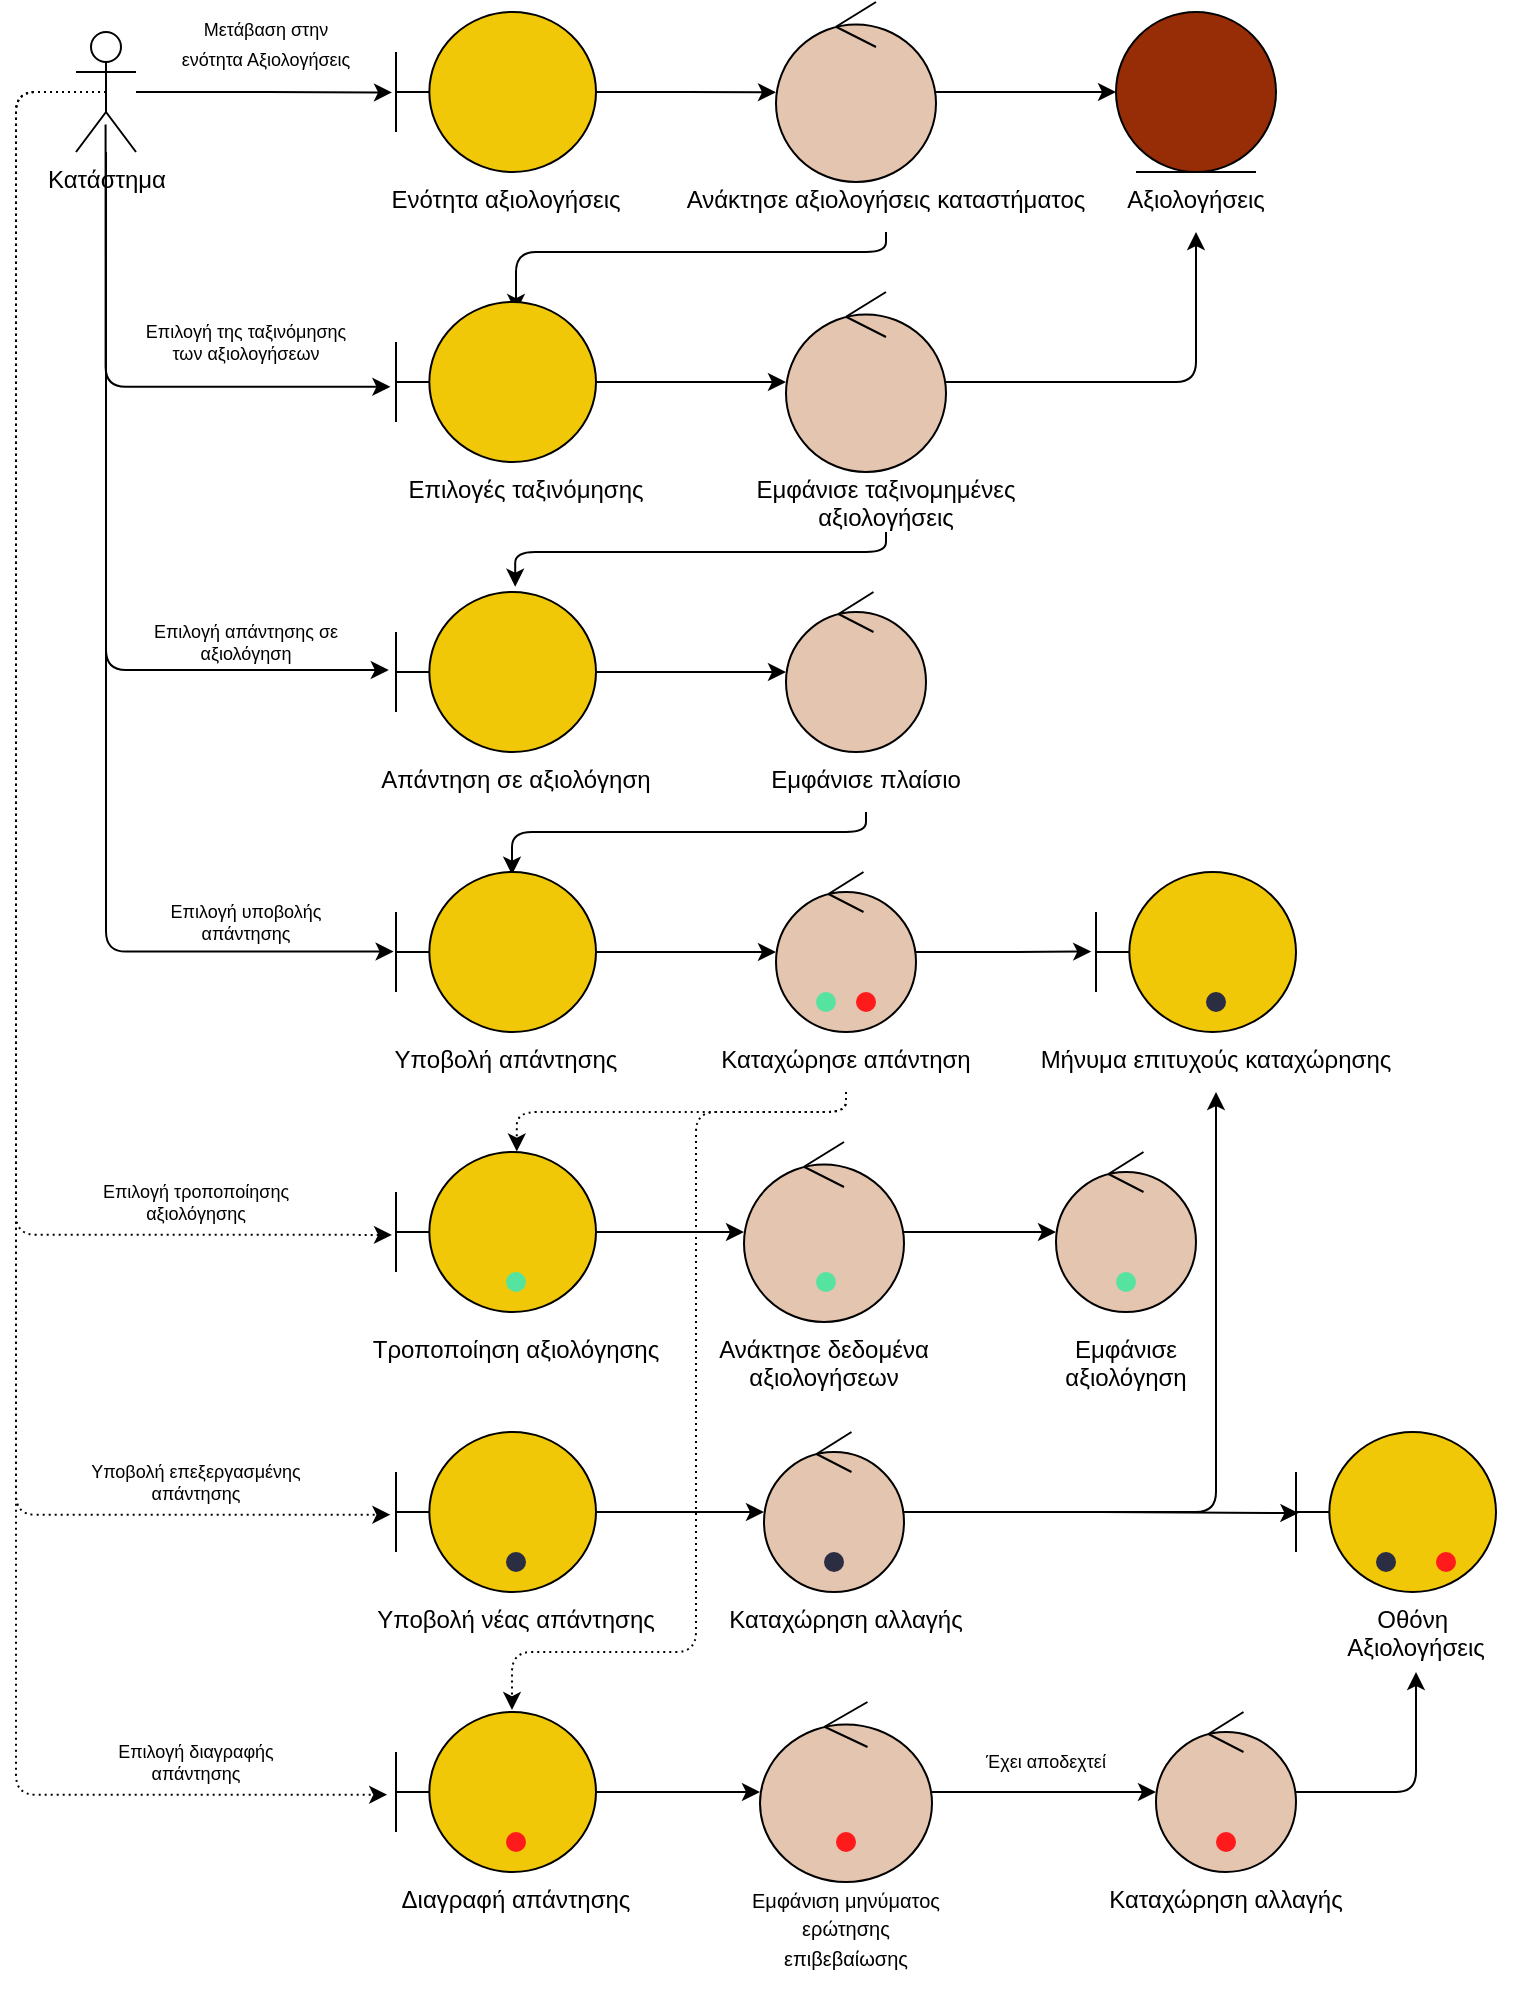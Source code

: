 <mxfile version="18.0.5" type="device"><diagram id="AdxF38VWy3-FA44VEDeO" name="Page-1"><mxGraphModel dx="1887" dy="1053" grid="1" gridSize="10" guides="1" tooltips="1" connect="1" arrows="1" fold="1" page="1" pageScale="1" pageWidth="827" pageHeight="1169" math="0" shadow="0"><root><mxCell id="0"/><mxCell id="1" parent="0"/><mxCell id="u4mXXUSTzIc0NxDRn5gy-13" style="edgeStyle=orthogonalEdgeStyle;rounded=0;orthogonalLoop=1;jettySize=auto;html=1;entryX=-0.02;entryY=0.503;entryDx=0;entryDy=0;entryPerimeter=0;" parent="1" source="u4mXXUSTzIc0NxDRn5gy-1" target="u4mXXUSTzIc0NxDRn5gy-2" edge="1"><mxGeometry relative="1" as="geometry"/></mxCell><mxCell id="u4mXXUSTzIc0NxDRn5gy-16" style="edgeStyle=orthogonalEdgeStyle;rounded=1;orthogonalLoop=1;jettySize=auto;html=1;entryX=-0.028;entryY=0.53;entryDx=0;entryDy=0;entryPerimeter=0;exitX=0.493;exitY=0.77;exitDx=0;exitDy=0;exitPerimeter=0;" parent="1" source="u4mXXUSTzIc0NxDRn5gy-1" target="u4mXXUSTzIc0NxDRn5gy-5" edge="1"><mxGeometry relative="1" as="geometry"><Array as="points"><mxPoint x="55" y="217"/></Array></mxGeometry></mxCell><mxCell id="u4mXXUSTzIc0NxDRn5gy-20" style="edgeStyle=orthogonalEdgeStyle;rounded=1;orthogonalLoop=1;jettySize=auto;html=1;entryX=-0.036;entryY=0.488;entryDx=0;entryDy=0;entryPerimeter=0;" parent="1" source="u4mXXUSTzIc0NxDRn5gy-1" target="u4mXXUSTzIc0NxDRn5gy-7" edge="1"><mxGeometry relative="1" as="geometry"><Array as="points"><mxPoint x="55" y="359"/></Array></mxGeometry></mxCell><mxCell id="u4mXXUSTzIc0NxDRn5gy-23" style="edgeStyle=orthogonalEdgeStyle;rounded=1;orthogonalLoop=1;jettySize=auto;html=1;entryX=-0.012;entryY=0.497;entryDx=0;entryDy=0;entryPerimeter=0;" parent="1" source="u4mXXUSTzIc0NxDRn5gy-1" target="u4mXXUSTzIc0NxDRn5gy-9" edge="1"><mxGeometry relative="1" as="geometry"><Array as="points"><mxPoint x="55" y="500"/></Array></mxGeometry></mxCell><mxCell id="u4mXXUSTzIc0NxDRn5gy-36" style="edgeStyle=orthogonalEdgeStyle;rounded=1;orthogonalLoop=1;jettySize=auto;html=1;entryX=-0.02;entryY=0.518;entryDx=0;entryDy=0;entryPerimeter=0;fontSize=12;fillColor=#ffe6cc;strokeColor=#000000;exitX=0.5;exitY=0.5;exitDx=0;exitDy=0;exitPerimeter=0;dashed=1;dashPattern=1 2;" parent="1" source="u4mXXUSTzIc0NxDRn5gy-1" target="u4mXXUSTzIc0NxDRn5gy-27" edge="1"><mxGeometry relative="1" as="geometry"><Array as="points"><mxPoint x="10" y="70"/><mxPoint x="10" y="641"/></Array></mxGeometry></mxCell><mxCell id="u4mXXUSTzIc0NxDRn5gy-39" style="edgeStyle=orthogonalEdgeStyle;rounded=1;orthogonalLoop=1;jettySize=auto;html=1;entryX=-0.028;entryY=0.517;entryDx=0;entryDy=0;entryPerimeter=0;fontSize=12;fillColor=#ffe6cc;strokeColor=#000000;dashed=1;dashPattern=1 2;" parent="1" source="u4mXXUSTzIc0NxDRn5gy-1" target="u4mXXUSTzIc0NxDRn5gy-30" edge="1"><mxGeometry relative="1" as="geometry"><Array as="points"><mxPoint x="10" y="70"/><mxPoint x="10" y="781"/></Array></mxGeometry></mxCell><mxCell id="u4mXXUSTzIc0NxDRn5gy-43" style="edgeStyle=orthogonalEdgeStyle;rounded=1;orthogonalLoop=1;jettySize=auto;html=1;entryX=-0.044;entryY=0.517;entryDx=0;entryDy=0;entryPerimeter=0;fontSize=12;fillColor=#ffe6cc;strokeColor=#000000;dashed=1;dashPattern=1 2;" parent="1" source="u4mXXUSTzIc0NxDRn5gy-1" target="u4mXXUSTzIc0NxDRn5gy-33" edge="1"><mxGeometry relative="1" as="geometry"><Array as="points"><mxPoint x="10" y="70"/><mxPoint x="10" y="921"/></Array></mxGeometry></mxCell><mxCell id="u4mXXUSTzIc0NxDRn5gy-1" value="Κατάστημα" style="shape=umlActor;verticalLabelPosition=bottom;verticalAlign=top;html=1;" parent="1" vertex="1"><mxGeometry x="40" y="40" width="30" height="60" as="geometry"/></mxCell><mxCell id="u4mXXUSTzIc0NxDRn5gy-14" style="edgeStyle=orthogonalEdgeStyle;rounded=0;orthogonalLoop=1;jettySize=auto;html=1;entryX=0;entryY=0.502;entryDx=0;entryDy=0;entryPerimeter=0;" parent="1" source="u4mXXUSTzIc0NxDRn5gy-2" target="u4mXXUSTzIc0NxDRn5gy-3" edge="1"><mxGeometry relative="1" as="geometry"/></mxCell><mxCell id="u4mXXUSTzIc0NxDRn5gy-2" value="" style="shape=umlBoundary;whiteSpace=wrap;html=1;fillColor=#F0C808;" parent="1" vertex="1"><mxGeometry x="200" y="30" width="100" height="80" as="geometry"/></mxCell><mxCell id="u4mXXUSTzIc0NxDRn5gy-15" style="edgeStyle=orthogonalEdgeStyle;rounded=0;orthogonalLoop=1;jettySize=auto;html=1;entryX=0;entryY=0.5;entryDx=0;entryDy=0;" parent="1" source="u4mXXUSTzIc0NxDRn5gy-3" target="u4mXXUSTzIc0NxDRn5gy-4" edge="1"><mxGeometry relative="1" as="geometry"/></mxCell><mxCell id="u4mXXUSTzIc0NxDRn5gy-18" style="edgeStyle=orthogonalEdgeStyle;rounded=1;orthogonalLoop=1;jettySize=auto;html=1;entryX=0.6;entryY=0.063;entryDx=0;entryDy=0;entryPerimeter=0;exitX=0.5;exitY=1;exitDx=0;exitDy=0;" parent="1" source="ITA66IK7skf4QWNl92bm-4" target="u4mXXUSTzIc0NxDRn5gy-5" edge="1"><mxGeometry relative="1" as="geometry"><Array as="points"><mxPoint x="445" y="150"/><mxPoint x="260" y="150"/></Array></mxGeometry></mxCell><mxCell id="u4mXXUSTzIc0NxDRn5gy-3" value="" style="ellipse;shape=umlControl;whiteSpace=wrap;html=1;fillColor=#E4C5AF;" parent="1" vertex="1"><mxGeometry x="390" y="25" width="80" height="90" as="geometry"/></mxCell><mxCell id="u4mXXUSTzIc0NxDRn5gy-4" value="" style="ellipse;shape=umlEntity;whiteSpace=wrap;html=1;fillColor=#972D07;" parent="1" vertex="1"><mxGeometry x="560" y="30" width="80" height="80" as="geometry"/></mxCell><mxCell id="u4mXXUSTzIc0NxDRn5gy-17" style="edgeStyle=orthogonalEdgeStyle;rounded=0;orthogonalLoop=1;jettySize=auto;html=1;" parent="1" source="u4mXXUSTzIc0NxDRn5gy-5" target="u4mXXUSTzIc0NxDRn5gy-6" edge="1"><mxGeometry relative="1" as="geometry"/></mxCell><mxCell id="u4mXXUSTzIc0NxDRn5gy-5" value="" style="shape=umlBoundary;whiteSpace=wrap;html=1;fillColor=#F0C808;" parent="1" vertex="1"><mxGeometry x="200" y="175" width="100" height="80" as="geometry"/></mxCell><mxCell id="u4mXXUSTzIc0NxDRn5gy-19" style="edgeStyle=orthogonalEdgeStyle;rounded=1;orthogonalLoop=1;jettySize=auto;html=1;entryX=0.5;entryY=1;entryDx=0;entryDy=0;" parent="1" source="u4mXXUSTzIc0NxDRn5gy-6" target="ITA66IK7skf4QWNl92bm-5" edge="1"><mxGeometry relative="1" as="geometry"/></mxCell><mxCell id="u4mXXUSTzIc0NxDRn5gy-22" style="edgeStyle=orthogonalEdgeStyle;rounded=1;orthogonalLoop=1;jettySize=auto;html=1;entryX=0.596;entryY=-0.033;entryDx=0;entryDy=0;entryPerimeter=0;" parent="1" target="u4mXXUSTzIc0NxDRn5gy-7" edge="1"><mxGeometry relative="1" as="geometry"><Array as="points"><mxPoint x="445" y="300"/><mxPoint x="260" y="300"/></Array><mxPoint x="445" y="290" as="sourcePoint"/></mxGeometry></mxCell><mxCell id="u4mXXUSTzIc0NxDRn5gy-6" value="" style="ellipse;shape=umlControl;whiteSpace=wrap;html=1;fillColor=#E4C5AF;" parent="1" vertex="1"><mxGeometry x="395" y="170" width="80" height="90" as="geometry"/></mxCell><mxCell id="u4mXXUSTzIc0NxDRn5gy-21" style="edgeStyle=orthogonalEdgeStyle;rounded=0;orthogonalLoop=1;jettySize=auto;html=1;" parent="1" source="u4mXXUSTzIc0NxDRn5gy-7" target="u4mXXUSTzIc0NxDRn5gy-8" edge="1"><mxGeometry relative="1" as="geometry"/></mxCell><mxCell id="u4mXXUSTzIc0NxDRn5gy-7" value="" style="shape=umlBoundary;whiteSpace=wrap;html=1;fillColor=#F0C808;" parent="1" vertex="1"><mxGeometry x="200" y="320" width="100" height="80" as="geometry"/></mxCell><mxCell id="u4mXXUSTzIc0NxDRn5gy-26" style="edgeStyle=orthogonalEdgeStyle;rounded=1;orthogonalLoop=1;jettySize=auto;html=1;entryX=0.58;entryY=0.017;entryDx=0;entryDy=0;entryPerimeter=0;exitX=0.5;exitY=1;exitDx=0;exitDy=0;" parent="1" source="ITA66IK7skf4QWNl92bm-7" target="u4mXXUSTzIc0NxDRn5gy-9" edge="1"><mxGeometry relative="1" as="geometry"><Array as="points"><mxPoint x="435" y="440"/><mxPoint x="258" y="440"/></Array></mxGeometry></mxCell><mxCell id="u4mXXUSTzIc0NxDRn5gy-8" value="" style="ellipse;shape=umlControl;whiteSpace=wrap;html=1;fillColor=#E4C5AF;" parent="1" vertex="1"><mxGeometry x="395" y="320" width="70" height="80" as="geometry"/></mxCell><mxCell id="u4mXXUSTzIc0NxDRn5gy-24" style="edgeStyle=orthogonalEdgeStyle;rounded=0;orthogonalLoop=1;jettySize=auto;html=1;" parent="1" source="u4mXXUSTzIc0NxDRn5gy-9" target="u4mXXUSTzIc0NxDRn5gy-10" edge="1"><mxGeometry relative="1" as="geometry"/></mxCell><mxCell id="u4mXXUSTzIc0NxDRn5gy-9" value="" style="shape=umlBoundary;whiteSpace=wrap;html=1;fillColor=#F0C808;" parent="1" vertex="1"><mxGeometry x="200" y="460" width="100" height="80" as="geometry"/></mxCell><mxCell id="u4mXXUSTzIc0NxDRn5gy-25" style="edgeStyle=orthogonalEdgeStyle;rounded=0;orthogonalLoop=1;jettySize=auto;html=1;entryX=-0.024;entryY=0.497;entryDx=0;entryDy=0;entryPerimeter=0;" parent="1" source="u4mXXUSTzIc0NxDRn5gy-10" target="u4mXXUSTzIc0NxDRn5gy-11" edge="1"><mxGeometry relative="1" as="geometry"/></mxCell><mxCell id="u4mXXUSTzIc0NxDRn5gy-47" style="edgeStyle=orthogonalEdgeStyle;rounded=1;orthogonalLoop=1;jettySize=auto;html=1;entryX=0.604;entryY=-0.003;entryDx=0;entryDy=0;entryPerimeter=0;fontSize=12;fillColor=#ffe6cc;strokeColor=#000000;exitX=0.5;exitY=1;exitDx=0;exitDy=0;dashed=1;dashPattern=1 2;" parent="1" source="ITA66IK7skf4QWNl92bm-9" target="u4mXXUSTzIc0NxDRn5gy-27" edge="1"><mxGeometry relative="1" as="geometry"><Array as="points"><mxPoint x="425" y="580"/><mxPoint x="260" y="580"/></Array></mxGeometry></mxCell><mxCell id="u4mXXUSTzIc0NxDRn5gy-48" style="edgeStyle=orthogonalEdgeStyle;rounded=1;orthogonalLoop=1;jettySize=auto;html=1;entryX=0.58;entryY=-0.012;entryDx=0;entryDy=0;entryPerimeter=0;fontSize=12;fillColor=#ffe6cc;strokeColor=#000000;exitX=0.5;exitY=1;exitDx=0;exitDy=0;dashed=1;dashPattern=1 2;" parent="1" source="ITA66IK7skf4QWNl92bm-9" target="u4mXXUSTzIc0NxDRn5gy-33" edge="1"><mxGeometry relative="1" as="geometry"><Array as="points"><mxPoint x="425" y="580"/><mxPoint x="350" y="580"/><mxPoint x="350" y="850"/><mxPoint x="258" y="850"/></Array></mxGeometry></mxCell><mxCell id="u4mXXUSTzIc0NxDRn5gy-10" value="" style="ellipse;shape=umlControl;whiteSpace=wrap;html=1;fillColor=#E4C5AF;" parent="1" vertex="1"><mxGeometry x="390" y="460" width="70" height="80" as="geometry"/></mxCell><mxCell id="u4mXXUSTzIc0NxDRn5gy-11" value="" style="shape=umlBoundary;whiteSpace=wrap;html=1;fillColor=#F0C808;" parent="1" vertex="1"><mxGeometry x="550" y="460" width="100" height="80" as="geometry"/></mxCell><mxCell id="u4mXXUSTzIc0NxDRn5gy-37" style="edgeStyle=orthogonalEdgeStyle;rounded=0;orthogonalLoop=1;jettySize=auto;html=1;fontSize=12;fillColor=#ffe6cc;strokeColor=#000000;" parent="1" source="u4mXXUSTzIc0NxDRn5gy-27" target="u4mXXUSTzIc0NxDRn5gy-28" edge="1"><mxGeometry relative="1" as="geometry"/></mxCell><mxCell id="u4mXXUSTzIc0NxDRn5gy-27" value="" style="shape=umlBoundary;whiteSpace=wrap;html=1;fillColor=#F0C808;strokeColor=#000000;" parent="1" vertex="1"><mxGeometry x="200" y="600" width="100" height="80" as="geometry"/></mxCell><mxCell id="u4mXXUSTzIc0NxDRn5gy-38" style="edgeStyle=orthogonalEdgeStyle;rounded=0;orthogonalLoop=1;jettySize=auto;html=1;fontSize=12;fillColor=#ffe6cc;strokeColor=#000000;" parent="1" source="u4mXXUSTzIc0NxDRn5gy-28" target="u4mXXUSTzIc0NxDRn5gy-29" edge="1"><mxGeometry relative="1" as="geometry"/></mxCell><mxCell id="u4mXXUSTzIc0NxDRn5gy-28" value="" style="ellipse;shape=umlControl;whiteSpace=wrap;html=1;fillColor=#E4C5AF;strokeColor=#000000;" parent="1" vertex="1"><mxGeometry x="374" y="595" width="80" height="90" as="geometry"/></mxCell><mxCell id="u4mXXUSTzIc0NxDRn5gy-29" value="" style="ellipse;shape=umlControl;whiteSpace=wrap;html=1;fillColor=#E4C5AF;strokeColor=#000000;" parent="1" vertex="1"><mxGeometry x="530" y="600" width="70" height="80" as="geometry"/></mxCell><mxCell id="u4mXXUSTzIc0NxDRn5gy-40" style="edgeStyle=orthogonalEdgeStyle;rounded=0;orthogonalLoop=1;jettySize=auto;html=1;fontSize=12;fillColor=#ffe6cc;strokeColor=#000000;" parent="1" source="u4mXXUSTzIc0NxDRn5gy-30" target="u4mXXUSTzIc0NxDRn5gy-31" edge="1"><mxGeometry relative="1" as="geometry"/></mxCell><mxCell id="u4mXXUSTzIc0NxDRn5gy-30" value="" style="shape=umlBoundary;whiteSpace=wrap;html=1;fillColor=#F0C808;strokeColor=#000000;" parent="1" vertex="1"><mxGeometry x="200" y="740" width="100" height="80" as="geometry"/></mxCell><mxCell id="u4mXXUSTzIc0NxDRn5gy-41" style="edgeStyle=orthogonalEdgeStyle;rounded=1;orthogonalLoop=1;jettySize=auto;html=1;entryX=0.5;entryY=1;entryDx=0;entryDy=0;fontSize=12;fillColor=#ffe6cc;strokeColor=#000000;" parent="1" source="u4mXXUSTzIc0NxDRn5gy-31" target="ITA66IK7skf4QWNl92bm-10" edge="1"><mxGeometry relative="1" as="geometry"/></mxCell><mxCell id="u4mXXUSTzIc0NxDRn5gy-42" style="edgeStyle=orthogonalEdgeStyle;rounded=0;orthogonalLoop=1;jettySize=auto;html=1;entryX=0.012;entryY=0.507;entryDx=0;entryDy=0;entryPerimeter=0;fontSize=12;fillColor=#ffe6cc;strokeColor=#000000;" parent="1" source="u4mXXUSTzIc0NxDRn5gy-31" target="u4mXXUSTzIc0NxDRn5gy-32" edge="1"><mxGeometry relative="1" as="geometry"/></mxCell><mxCell id="u4mXXUSTzIc0NxDRn5gy-31" value="" style="ellipse;shape=umlControl;whiteSpace=wrap;html=1;fillColor=#E4C5AF;strokeColor=#000000;" parent="1" vertex="1"><mxGeometry x="384" y="740" width="70" height="80" as="geometry"/></mxCell><mxCell id="u4mXXUSTzIc0NxDRn5gy-32" value="" style="shape=umlBoundary;whiteSpace=wrap;html=1;fillColor=#F0C808;strokeColor=#000000;" parent="1" vertex="1"><mxGeometry x="650" y="740" width="100" height="80" as="geometry"/></mxCell><mxCell id="u4mXXUSTzIc0NxDRn5gy-44" style="edgeStyle=orthogonalEdgeStyle;rounded=0;orthogonalLoop=1;jettySize=auto;html=1;fontSize=12;fillColor=#ffe6cc;strokeColor=#000000;" parent="1" source="u4mXXUSTzIc0NxDRn5gy-33" target="u4mXXUSTzIc0NxDRn5gy-34" edge="1"><mxGeometry relative="1" as="geometry"/></mxCell><mxCell id="u4mXXUSTzIc0NxDRn5gy-33" value="" style="shape=umlBoundary;whiteSpace=wrap;html=1;fillColor=#F0C808;strokeColor=#000000;" parent="1" vertex="1"><mxGeometry x="200" y="880" width="100" height="80" as="geometry"/></mxCell><mxCell id="u4mXXUSTzIc0NxDRn5gy-45" style="edgeStyle=orthogonalEdgeStyle;rounded=0;orthogonalLoop=1;jettySize=auto;html=1;fontSize=12;fillColor=#ffe6cc;strokeColor=#000000;" parent="1" source="u4mXXUSTzIc0NxDRn5gy-34" target="u4mXXUSTzIc0NxDRn5gy-35" edge="1"><mxGeometry relative="1" as="geometry"/></mxCell><mxCell id="u4mXXUSTzIc0NxDRn5gy-34" value="" style="ellipse;shape=umlControl;whiteSpace=wrap;html=1;fillColor=#E4C5AF;strokeColor=#000000;" parent="1" vertex="1"><mxGeometry x="382" y="875" width="86" height="90" as="geometry"/></mxCell><mxCell id="u4mXXUSTzIc0NxDRn5gy-46" style="edgeStyle=orthogonalEdgeStyle;rounded=1;orthogonalLoop=1;jettySize=auto;html=1;entryX=0.5;entryY=1;entryDx=0;entryDy=0;fontSize=12;fillColor=#ffe6cc;strokeColor=#000000;" parent="1" source="u4mXXUSTzIc0NxDRn5gy-35" target="ITA66IK7skf4QWNl92bm-16" edge="1"><mxGeometry relative="1" as="geometry"><Array as="points"><mxPoint x="710" y="920"/></Array></mxGeometry></mxCell><mxCell id="u4mXXUSTzIc0NxDRn5gy-35" value="" style="ellipse;shape=umlControl;whiteSpace=wrap;html=1;fontSize=10;fillColor=#E4C5AF;strokeColor=#000000;" parent="1" vertex="1"><mxGeometry x="580" y="880" width="70" height="80" as="geometry"/></mxCell><mxCell id="u4mXXUSTzIc0NxDRn5gy-49" value="&lt;font style=&quot;font-size: 9px&quot;&gt;Μετάβαση στην ενότητα Αξιολογήσεις&lt;/font&gt;" style="text;html=1;strokeColor=none;fillColor=none;align=center;verticalAlign=middle;whiteSpace=wrap;rounded=0;fontSize=12;" parent="1" vertex="1"><mxGeometry x="90" y="30" width="90" height="30" as="geometry"/></mxCell><mxCell id="u4mXXUSTzIc0NxDRn5gy-50" value="Επιλογή της ταξινόμησης των αξιολογήσεων" style="text;html=1;strokeColor=none;fillColor=none;align=center;verticalAlign=middle;whiteSpace=wrap;rounded=0;fontSize=9;" parent="1" vertex="1"><mxGeometry x="70" y="180" width="110" height="30" as="geometry"/></mxCell><mxCell id="u4mXXUSTzIc0NxDRn5gy-51" value="Επιλογή απάντησης σε αξιολόγηση" style="text;html=1;strokeColor=none;fillColor=none;align=center;verticalAlign=middle;whiteSpace=wrap;rounded=0;fontSize=9;" parent="1" vertex="1"><mxGeometry x="75" y="330" width="100" height="30" as="geometry"/></mxCell><mxCell id="u4mXXUSTzIc0NxDRn5gy-52" value="Επιλογή υποβολής απάντησης" style="text;html=1;strokeColor=none;fillColor=none;align=center;verticalAlign=middle;whiteSpace=wrap;rounded=0;fontSize=9;" parent="1" vertex="1"><mxGeometry x="70" y="470" width="110" height="30" as="geometry"/></mxCell><mxCell id="u4mXXUSTzIc0NxDRn5gy-53" value="Επιλογή τροποποίησης αξιολόγησης" style="text;html=1;strokeColor=none;fillColor=none;align=center;verticalAlign=middle;whiteSpace=wrap;rounded=0;fontSize=9;" parent="1" vertex="1"><mxGeometry x="50" y="610" width="100" height="30" as="geometry"/></mxCell><mxCell id="u4mXXUSTzIc0NxDRn5gy-54" value="Υποβολή επεξεργασμένης απάντησης" style="text;html=1;strokeColor=none;fillColor=none;align=center;verticalAlign=middle;whiteSpace=wrap;rounded=0;fontSize=9;" parent="1" vertex="1"><mxGeometry x="40" y="750" width="120" height="30" as="geometry"/></mxCell><mxCell id="u4mXXUSTzIc0NxDRn5gy-55" value="Επιλογή διαγραφής απάντησης" style="text;html=1;strokeColor=none;fillColor=none;align=center;verticalAlign=middle;whiteSpace=wrap;rounded=0;fontSize=9;" parent="1" vertex="1"><mxGeometry x="40" y="890" width="120" height="30" as="geometry"/></mxCell><mxCell id="u4mXXUSTzIc0NxDRn5gy-56" value="Έχει αποδεχτεί" style="text;html=1;strokeColor=none;fillColor=none;align=center;verticalAlign=middle;whiteSpace=wrap;rounded=0;fontSize=9;" parent="1" vertex="1"><mxGeometry x="490" y="890" width="70" height="30" as="geometry"/></mxCell><mxCell id="ITA66IK7skf4QWNl92bm-1" value="&lt;meta charset=&quot;utf-8&quot;&gt;&lt;span style=&quot;color: rgb(0, 0, 0); font-family: helvetica; font-size: 12px; font-style: normal; font-weight: 400; letter-spacing: normal; text-indent: 0px; text-transform: none; word-spacing: 0px; display: inline; float: none;&quot;&gt;Ενότητα αξιολογήσεις&lt;/span&gt;" style="text;whiteSpace=wrap;html=1;align=center;labelBackgroundColor=none;" parent="1" vertex="1"><mxGeometry x="180" y="110" width="150" height="30" as="geometry"/></mxCell><mxCell id="ITA66IK7skf4QWNl92bm-2" value="&lt;meta charset=&quot;utf-8&quot;&gt;&lt;span style=&quot;color: rgb(0, 0, 0); font-family: helvetica; font-size: 12px; font-style: normal; font-weight: 400; letter-spacing: normal; text-indent: 0px; text-transform: none; word-spacing: 0px; display: inline; float: none;&quot;&gt;Επιλογές ταξινόμησης&lt;/span&gt;" style="text;whiteSpace=wrap;html=1;align=center;labelBackgroundColor=none;" parent="1" vertex="1"><mxGeometry x="190" y="255" width="150" height="30" as="geometry"/></mxCell><mxCell id="ITA66IK7skf4QWNl92bm-3" value="&lt;meta charset=&quot;utf-8&quot;&gt;&lt;span style=&quot;color: rgb(0, 0, 0); font-family: helvetica; font-size: 12px; font-style: normal; font-weight: 400; letter-spacing: normal; text-indent: 0px; text-transform: none; word-spacing: 0px; display: inline; float: none;&quot;&gt;Απάντηση σε αξιολόγηση&lt;/span&gt;" style="text;whiteSpace=wrap;html=1;align=center;labelBackgroundColor=none;" parent="1" vertex="1"><mxGeometry x="175" y="400" width="170" height="30" as="geometry"/></mxCell><mxCell id="ITA66IK7skf4QWNl92bm-4" value="&lt;meta charset=&quot;utf-8&quot;&gt;&lt;span style=&quot;color: rgb(0, 0, 0); font-family: helvetica; font-size: 12px; font-style: normal; font-weight: 400; letter-spacing: normal; text-indent: 0px; text-transform: none; word-spacing: 0px; display: inline; float: none;&quot;&gt;Ανάκτησε αξιολογήσεις καταστήματος&lt;/span&gt;" style="text;whiteSpace=wrap;html=1;align=center;labelBackgroundColor=none;" parent="1" vertex="1"><mxGeometry x="320" y="110" width="250" height="30" as="geometry"/></mxCell><mxCell id="ITA66IK7skf4QWNl92bm-5" value="&lt;meta charset=&quot;utf-8&quot;&gt;&lt;span style=&quot;color: rgb(0, 0, 0); font-family: helvetica; font-size: 12px; font-style: normal; font-weight: 400; letter-spacing: normal; text-indent: 0px; text-transform: none; word-spacing: 0px; display: inline; float: none;&quot;&gt;Αξιολογήσεις&lt;/span&gt;" style="text;whiteSpace=wrap;html=1;align=center;labelBackgroundColor=none;" parent="1" vertex="1"><mxGeometry x="550" y="110" width="100" height="30" as="geometry"/></mxCell><mxCell id="ITA66IK7skf4QWNl92bm-6" value="&lt;span style=&quot;color: rgb(0 , 0 , 0) ; font-family: &amp;#34;helvetica&amp;#34; ; font-size: 12px ; font-style: normal ; font-weight: 400 ; letter-spacing: normal ; text-indent: 0px ; text-transform: none ; word-spacing: 0px ; display: inline ; float: none&quot;&gt;Εμφάνισε ταξινομημένες&lt;br&gt;αξιολογήσεις&lt;/span&gt;" style="text;whiteSpace=wrap;html=1;align=center;labelBackgroundColor=none;" parent="1" vertex="1"><mxGeometry x="320" y="255" width="250" height="30" as="geometry"/></mxCell><mxCell id="ITA66IK7skf4QWNl92bm-7" value="&lt;meta charset=&quot;utf-8&quot;&gt;&lt;span style=&quot;color: rgb(0, 0, 0); font-family: helvetica; font-size: 12px; font-style: normal; font-weight: 400; letter-spacing: normal; text-indent: 0px; text-transform: none; word-spacing: 0px; display: inline; float: none;&quot;&gt;Εμφάνισε πλαίσιο&lt;/span&gt;" style="text;whiteSpace=wrap;html=1;align=center;labelBackgroundColor=none;" parent="1" vertex="1"><mxGeometry x="370" y="400" width="130" height="30" as="geometry"/></mxCell><mxCell id="ITA66IK7skf4QWNl92bm-8" value="&lt;meta charset=&quot;utf-8&quot;&gt;&lt;span style=&quot;color: rgb(0, 0, 0); font-family: helvetica; font-size: 12px; font-style: normal; font-weight: 400; letter-spacing: normal; text-indent: 0px; text-transform: none; word-spacing: 0px; display: inline; float: none;&quot;&gt;Υποβολή απάντησης&lt;/span&gt;" style="text;whiteSpace=wrap;html=1;align=center;labelBackgroundColor=none;" parent="1" vertex="1"><mxGeometry x="185" y="540" width="140" height="30" as="geometry"/></mxCell><mxCell id="ITA66IK7skf4QWNl92bm-9" value="&lt;meta charset=&quot;utf-8&quot;&gt;&lt;span style=&quot;color: rgb(0, 0, 0); font-family: helvetica; font-size: 12px; font-style: normal; font-weight: 400; letter-spacing: normal; text-indent: 0px; text-transform: none; word-spacing: 0px; display: inline; float: none;&quot;&gt;Καταχώρησε απάντηση&lt;/span&gt;" style="text;whiteSpace=wrap;html=1;align=center;labelBackgroundColor=none;" parent="1" vertex="1"><mxGeometry x="345" y="540" width="160" height="30" as="geometry"/></mxCell><mxCell id="ITA66IK7skf4QWNl92bm-10" value="&lt;meta charset=&quot;utf-8&quot;&gt;&lt;span style=&quot;color: rgb(0, 0, 0); font-family: helvetica; font-size: 12px; font-style: normal; font-weight: 400; letter-spacing: normal; text-indent: 0px; text-transform: none; word-spacing: 0px; display: inline; float: none;&quot;&gt;Μήνυμα επιτυχούς καταχώρησης&lt;/span&gt;" style="text;whiteSpace=wrap;html=1;align=center;labelBackgroundColor=none;" parent="1" vertex="1"><mxGeometry x="500" y="540" width="220" height="30" as="geometry"/></mxCell><mxCell id="ITA66IK7skf4QWNl92bm-11" value="&lt;meta charset=&quot;utf-8&quot;&gt;&lt;span style=&quot;color: rgb(0, 0, 0); font-family: helvetica; font-size: 12px; font-style: normal; font-weight: 400; letter-spacing: normal; text-indent: 0px; text-transform: none; word-spacing: 0px; display: inline; float: none;&quot;&gt;Τροποποίηση αξιολόγησης&lt;/span&gt;" style="text;whiteSpace=wrap;html=1;align=center;labelBackgroundColor=none;strokeColor=none;" parent="1" vertex="1"><mxGeometry x="170" y="685" width="180" height="30" as="geometry"/></mxCell><mxCell id="ITA66IK7skf4QWNl92bm-12" value="&lt;span style=&quot;color: rgb(0, 0, 0); font-family: helvetica; font-size: 12px; font-style: normal; font-weight: 400; letter-spacing: normal; text-indent: 0px; text-transform: none; word-spacing: 0px; display: inline; float: none;&quot;&gt;Ανάκτησε δεδομένα&lt;br&gt;αξιολογήσεων&lt;/span&gt;" style="text;whiteSpace=wrap;html=1;align=center;labelBackgroundColor=none;strokeColor=none;" parent="1" vertex="1"><mxGeometry x="299" y="685" width="230" height="30" as="geometry"/></mxCell><mxCell id="ITA66IK7skf4QWNl92bm-13" value="&lt;span style=&quot;color: rgb(0 , 0 , 0) ; font-family: &amp;#34;helvetica&amp;#34; ; font-size: 12px ; font-style: normal ; font-weight: 400 ; letter-spacing: normal ; text-indent: 0px ; text-transform: none ; word-spacing: 0px ; display: inline ; float: none&quot;&gt;Εμφάνισε &lt;br&gt;αξιολόγηση&lt;/span&gt;" style="text;whiteSpace=wrap;html=1;align=center;labelBackgroundColor=none;strokeColor=none;" parent="1" vertex="1"><mxGeometry x="490" y="685" width="150" height="30" as="geometry"/></mxCell><mxCell id="ITA66IK7skf4QWNl92bm-14" value="&lt;meta charset=&quot;utf-8&quot;&gt;&lt;span style=&quot;color: rgb(0, 0, 0); font-family: helvetica; font-size: 12px; font-style: normal; font-weight: 400; letter-spacing: normal; text-indent: 0px; text-transform: none; word-spacing: 0px; display: inline; float: none;&quot;&gt;Υποβολή νέας απάντησης&lt;/span&gt;" style="text;whiteSpace=wrap;html=1;align=center;labelBackgroundColor=none;strokeColor=none;" parent="1" vertex="1"><mxGeometry x="175" y="820" width="170" height="30" as="geometry"/></mxCell><mxCell id="ITA66IK7skf4QWNl92bm-15" value="&lt;meta charset=&quot;utf-8&quot;&gt;&lt;span style=&quot;color: rgb(0, 0, 0); font-family: helvetica; font-size: 12px; font-style: normal; font-weight: 400; letter-spacing: normal; text-indent: 0px; text-transform: none; word-spacing: 0px; display: inline; float: none;&quot;&gt;Καταχώρηση αλλαγής&lt;/span&gt;" style="text;whiteSpace=wrap;html=1;align=center;labelBackgroundColor=none;strokeColor=none;" parent="1" vertex="1"><mxGeometry x="350" y="820" width="150" height="30" as="geometry"/></mxCell><mxCell id="ITA66IK7skf4QWNl92bm-16" value="&lt;meta charset=&quot;utf-8&quot;&gt;&lt;span style=&quot;color: rgb(0, 0, 0); font-family: helvetica; font-size: 12px; font-style: normal; font-weight: 400; letter-spacing: normal; text-indent: 0px; text-transform: none; word-spacing: 0px; display: inline; float: none;&quot;&gt;Οθόνη&amp;nbsp;&lt;/span&gt;&lt;br style=&quot;color: rgb(0, 0, 0); font-family: helvetica; font-size: 12px; font-style: normal; font-weight: 400; letter-spacing: normal; text-indent: 0px; text-transform: none; word-spacing: 0px;&quot;&gt;&lt;span style=&quot;color: rgb(0, 0, 0); font-family: helvetica; font-size: 12px; font-style: normal; font-weight: 400; letter-spacing: normal; text-indent: 0px; text-transform: none; word-spacing: 0px; display: inline; float: none;&quot;&gt;Αξιολογήσεις&lt;/span&gt;" style="text;whiteSpace=wrap;html=1;align=center;labelBackgroundColor=none;strokeColor=none;" parent="1" vertex="1"><mxGeometry x="660" y="820" width="100" height="40" as="geometry"/></mxCell><mxCell id="ITA66IK7skf4QWNl92bm-17" value="&lt;meta charset=&quot;utf-8&quot;&gt;&lt;span style=&quot;color: rgb(0, 0, 0); font-family: helvetica; font-size: 12px; font-style: normal; font-weight: 400; letter-spacing: normal; text-indent: 0px; text-transform: none; word-spacing: 0px; display: inline; float: none;&quot;&gt;Διαγραφή απάντησης&lt;/span&gt;" style="text;whiteSpace=wrap;html=1;align=center;labelBackgroundColor=none;strokeColor=none;" parent="1" vertex="1"><mxGeometry x="185" y="960" width="150" height="30" as="geometry"/></mxCell><mxCell id="ITA66IK7skf4QWNl92bm-18" value="&lt;meta charset=&quot;utf-8&quot;&gt;&lt;span style=&quot;color: rgb(0, 0, 0); font-family: helvetica; font-size: 10px; font-style: normal; font-weight: 400; letter-spacing: normal; text-indent: 0px; text-transform: none; word-spacing: 0px; display: inline; float: none;&quot;&gt;Εμφάνιση μηνύματος&lt;/span&gt;&lt;br style=&quot;color: rgb(0, 0, 0); font-family: helvetica; font-size: 10px; font-style: normal; font-weight: 400; letter-spacing: normal; text-indent: 0px; text-transform: none; word-spacing: 0px;&quot;&gt;&lt;span style=&quot;color: rgb(0, 0, 0); font-family: helvetica; font-size: 10px; font-style: normal; font-weight: 400; letter-spacing: normal; text-indent: 0px; text-transform: none; word-spacing: 0px; display: inline; float: none;&quot;&gt;ερώτησης&lt;/span&gt;&lt;br style=&quot;color: rgb(0, 0, 0); font-family: helvetica; font-size: 10px; font-style: normal; font-weight: 400; letter-spacing: normal; text-indent: 0px; text-transform: none; word-spacing: 0px;&quot;&gt;&lt;span style=&quot;color: rgb(0, 0, 0); font-family: helvetica; font-size: 10px; font-style: normal; font-weight: 400; letter-spacing: normal; text-indent: 0px; text-transform: none; word-spacing: 0px; display: inline; float: none;&quot;&gt;επιβεβαίωσης&lt;/span&gt;" style="text;whiteSpace=wrap;html=1;align=center;labelBackgroundColor=none;strokeColor=none;" parent="1" vertex="1"><mxGeometry x="360" y="960" width="130" height="60" as="geometry"/></mxCell><mxCell id="ITA66IK7skf4QWNl92bm-19" value="&lt;meta charset=&quot;utf-8&quot;&gt;&lt;span style=&quot;color: rgb(0, 0, 0); font-family: helvetica; font-size: 12px; font-style: normal; font-weight: 400; letter-spacing: normal; text-indent: 0px; text-transform: none; word-spacing: 0px; display: inline; float: none;&quot;&gt;Καταχώρηση αλλαγής&lt;/span&gt;" style="text;whiteSpace=wrap;html=1;align=center;labelBackgroundColor=none;strokeColor=none;" parent="1" vertex="1"><mxGeometry x="540" y="960" width="150" height="30" as="geometry"/></mxCell><mxCell id="ArNFdo78QDtf4eeBLd9--1" value="" style="shape=ellipse;fillColor=#56E39F;strokeColor=none;html=1;sketch=0;" vertex="1" parent="1"><mxGeometry x="410" y="520" width="10" height="10" as="geometry"/></mxCell><mxCell id="ArNFdo78QDtf4eeBLd9--3" value="" style="shape=ellipse;fillColor=#56E39F;strokeColor=none;html=1;sketch=0;" vertex="1" parent="1"><mxGeometry x="255" y="660" width="10" height="10" as="geometry"/></mxCell><mxCell id="ArNFdo78QDtf4eeBLd9--4" value="" style="shape=ellipse;fillColor=#56E39F;strokeColor=none;html=1;sketch=0;" vertex="1" parent="1"><mxGeometry x="410" y="660" width="10" height="10" as="geometry"/></mxCell><mxCell id="ArNFdo78QDtf4eeBLd9--5" value="" style="shape=ellipse;fillColor=#56E39F;strokeColor=none;html=1;sketch=0;" vertex="1" parent="1"><mxGeometry x="560" y="660" width="10" height="10" as="geometry"/></mxCell><mxCell id="ArNFdo78QDtf4eeBLd9--6" value="" style="shape=ellipse;fillColor=#FF1B1B;strokeColor=none;html=1;sketch=0;" vertex="1" parent="1"><mxGeometry x="430" y="520" width="10" height="10" as="geometry"/></mxCell><mxCell id="ArNFdo78QDtf4eeBLd9--7" value="" style="shape=ellipse;fillColor=#FF1B1B;strokeColor=none;html=1;sketch=0;" vertex="1" parent="1"><mxGeometry x="255" y="940" width="10" height="10" as="geometry"/></mxCell><mxCell id="ArNFdo78QDtf4eeBLd9--8" value="" style="shape=ellipse;fillColor=#FF1B1B;strokeColor=none;html=1;sketch=0;" vertex="1" parent="1"><mxGeometry x="420" y="940" width="10" height="10" as="geometry"/></mxCell><mxCell id="ArNFdo78QDtf4eeBLd9--9" value="" style="shape=ellipse;fillColor=#FF1B1B;strokeColor=none;html=1;sketch=0;" vertex="1" parent="1"><mxGeometry x="610" y="940" width="10" height="10" as="geometry"/></mxCell><mxCell id="ArNFdo78QDtf4eeBLd9--10" value="" style="shape=ellipse;fillColor=#FF1B1B;strokeColor=none;html=1;sketch=0;" vertex="1" parent="1"><mxGeometry x="720" y="800" width="10" height="10" as="geometry"/></mxCell><mxCell id="ArNFdo78QDtf4eeBLd9--11" value="" style="shape=ellipse;fillColor=#2B2D42;strokeColor=none;html=1;sketch=0;" vertex="1" parent="1"><mxGeometry x="255" y="800" width="10" height="10" as="geometry"/></mxCell><mxCell id="ArNFdo78QDtf4eeBLd9--12" value="" style="shape=ellipse;fillColor=#2B2D42;strokeColor=none;html=1;sketch=0;" vertex="1" parent="1"><mxGeometry x="414" y="800" width="10" height="10" as="geometry"/></mxCell><mxCell id="ArNFdo78QDtf4eeBLd9--13" value="" style="shape=ellipse;fillColor=#2B2D42;strokeColor=none;html=1;sketch=0;" vertex="1" parent="1"><mxGeometry x="605" y="520" width="10" height="10" as="geometry"/></mxCell><mxCell id="ArNFdo78QDtf4eeBLd9--14" value="" style="shape=ellipse;fillColor=#2B2D42;strokeColor=none;html=1;sketch=0;" vertex="1" parent="1"><mxGeometry x="690" y="800" width="10" height="10" as="geometry"/></mxCell></root></mxGraphModel></diagram></mxfile>